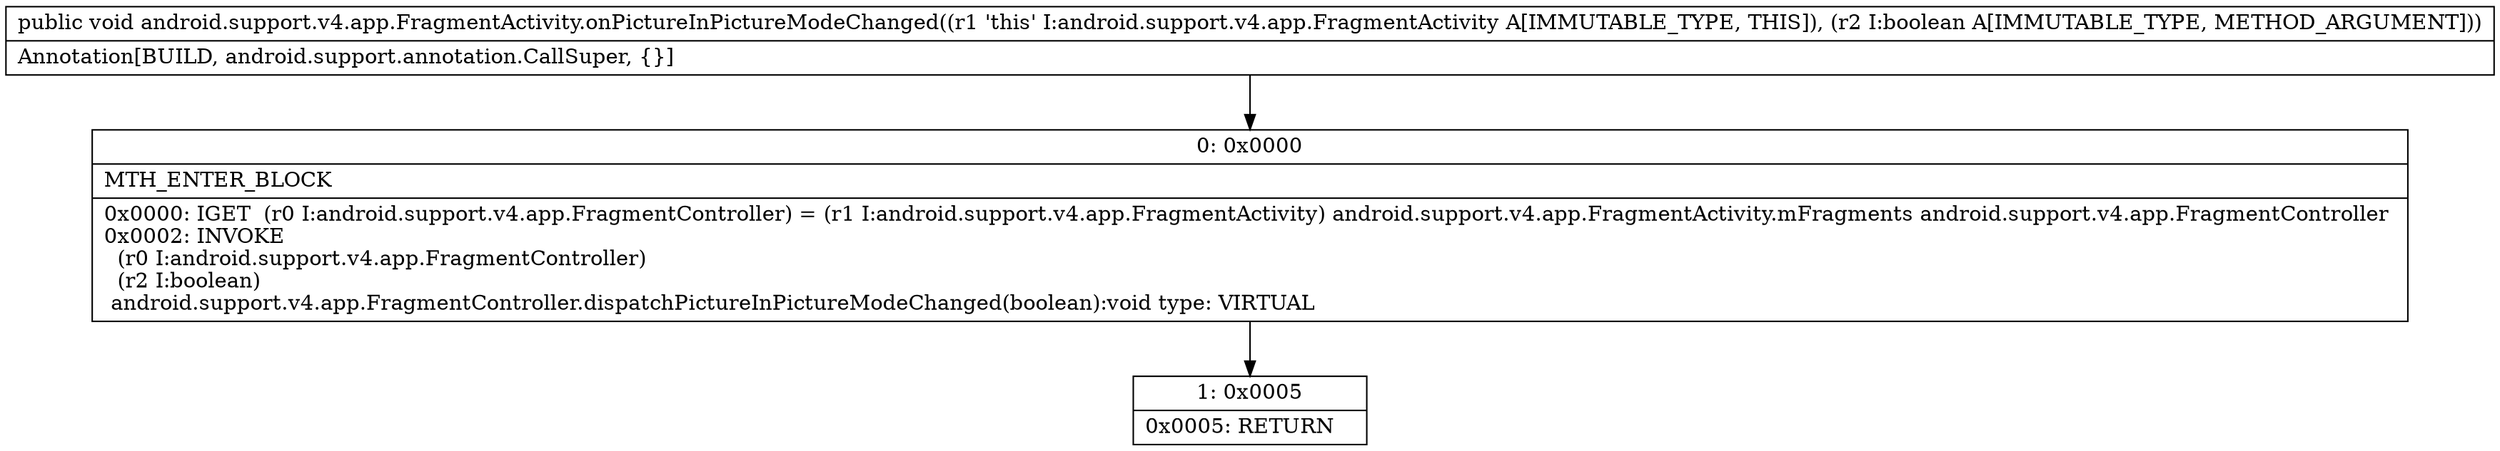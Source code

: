 digraph "CFG forandroid.support.v4.app.FragmentActivity.onPictureInPictureModeChanged(Z)V" {
Node_0 [shape=record,label="{0\:\ 0x0000|MTH_ENTER_BLOCK\l|0x0000: IGET  (r0 I:android.support.v4.app.FragmentController) = (r1 I:android.support.v4.app.FragmentActivity) android.support.v4.app.FragmentActivity.mFragments android.support.v4.app.FragmentController \l0x0002: INVOKE  \l  (r0 I:android.support.v4.app.FragmentController)\l  (r2 I:boolean)\l android.support.v4.app.FragmentController.dispatchPictureInPictureModeChanged(boolean):void type: VIRTUAL \l}"];
Node_1 [shape=record,label="{1\:\ 0x0005|0x0005: RETURN   \l}"];
MethodNode[shape=record,label="{public void android.support.v4.app.FragmentActivity.onPictureInPictureModeChanged((r1 'this' I:android.support.v4.app.FragmentActivity A[IMMUTABLE_TYPE, THIS]), (r2 I:boolean A[IMMUTABLE_TYPE, METHOD_ARGUMENT]))  | Annotation[BUILD, android.support.annotation.CallSuper, \{\}]\l}"];
MethodNode -> Node_0;
Node_0 -> Node_1;
}

